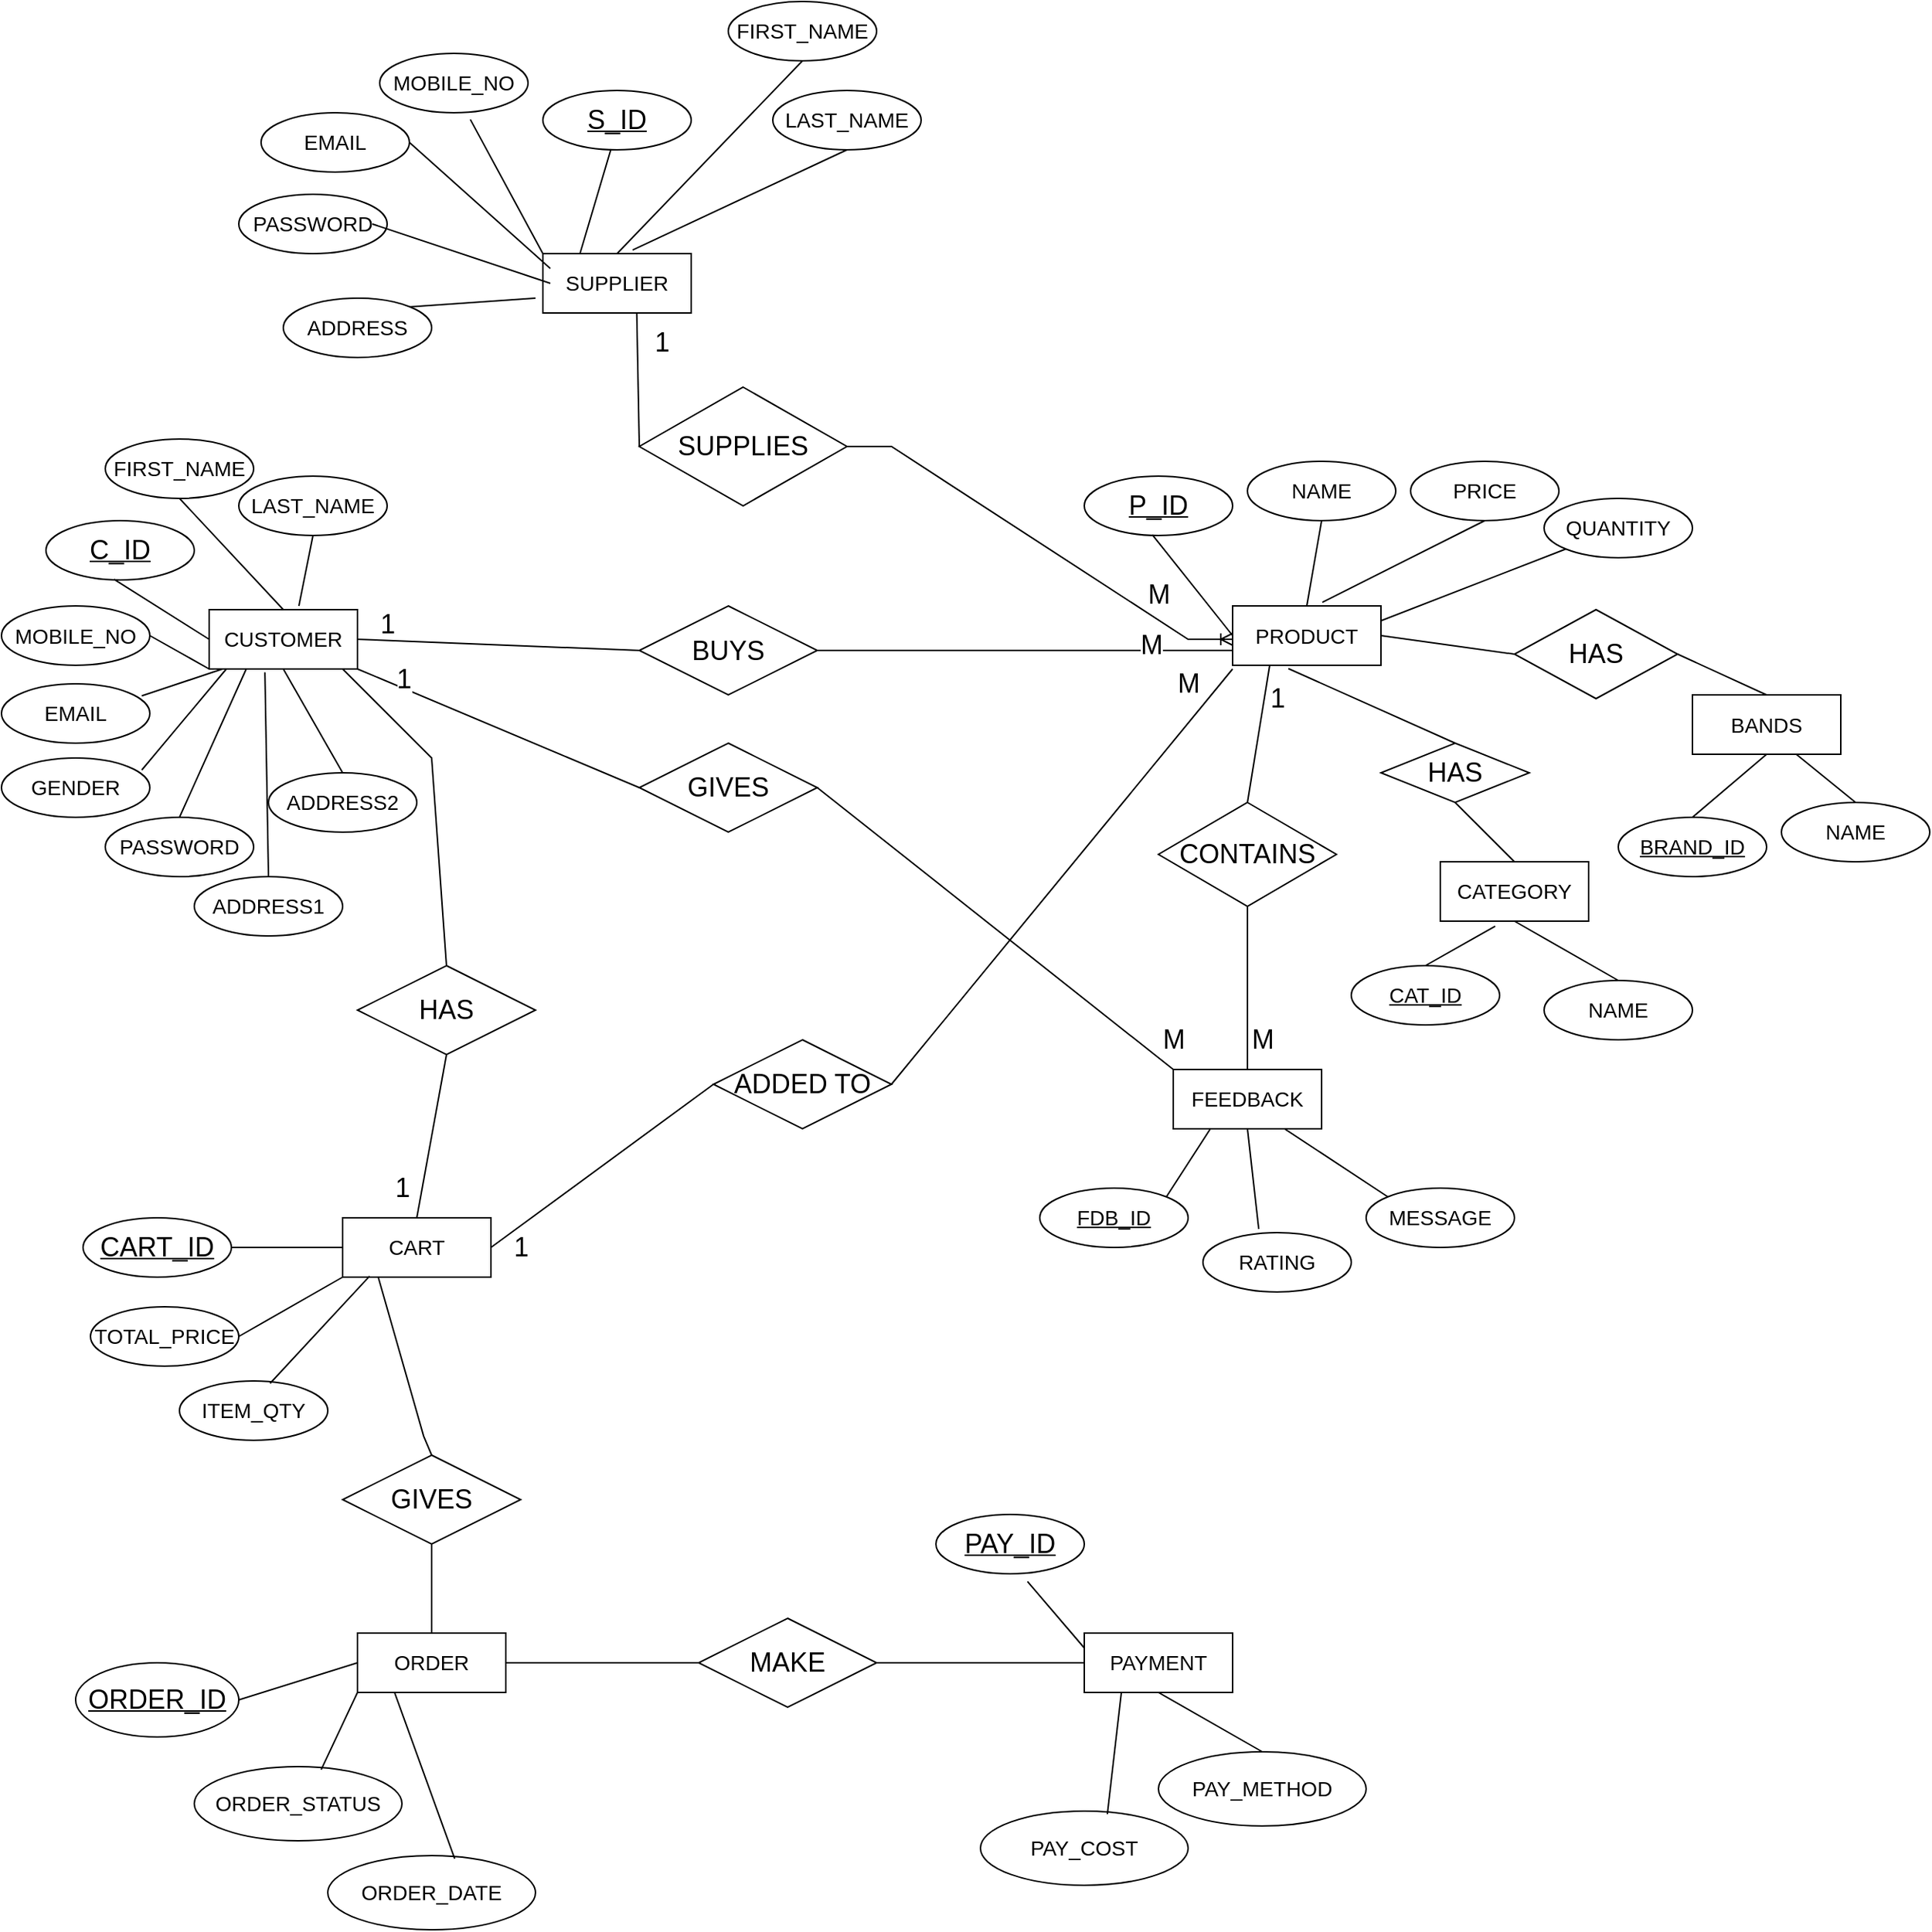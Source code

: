 <mxfile version="20.0.4" type="device"><diagram id="R2lEEEUBdFMjLlhIrx00" name="Page-1"><mxGraphModel dx="2031" dy="2107" grid="1" gridSize="10" guides="1" tooltips="1" connect="1" arrows="1" fold="1" page="1" pageScale="1" pageWidth="850" pageHeight="1100" math="0" shadow="0" extFonts="Permanent Marker^https://fonts.googleapis.com/css?family=Permanent+Marker"><root><mxCell id="0"/><mxCell id="1" parent="0"/><mxCell id="BOrQvNDSP6cho4M0O4xN-7" value="CUSTOMER" style="whiteSpace=wrap;html=1;align=center;fontSize=14;" vertex="1" parent="1"><mxGeometry x="180" y="190" width="100" height="40" as="geometry"/></mxCell><mxCell id="BOrQvNDSP6cho4M0O4xN-10" value="FIRST_NAME" style="ellipse;whiteSpace=wrap;html=1;fontSize=14;" vertex="1" parent="1"><mxGeometry x="110" y="75" width="100" height="40" as="geometry"/></mxCell><mxCell id="BOrQvNDSP6cho4M0O4xN-16" value="&lt;font style=&quot;font-size: 18px;&quot;&gt;C_ID&lt;/font&gt;" style="ellipse;whiteSpace=wrap;html=1;align=center;fontStyle=4;fontSize=14;" vertex="1" parent="1"><mxGeometry x="70" y="130" width="100" height="40" as="geometry"/></mxCell><mxCell id="BOrQvNDSP6cho4M0O4xN-18" value="" style="endArrow=none;html=1;rounded=0;fontSize=18;entryX=0.5;entryY=1;entryDx=0;entryDy=0;exitX=0.5;exitY=0;exitDx=0;exitDy=0;" edge="1" parent="1" source="BOrQvNDSP6cho4M0O4xN-7" target="BOrQvNDSP6cho4M0O4xN-10"><mxGeometry width="50" height="50" relative="1" as="geometry"><mxPoint x="260" y="290" as="sourcePoint"/><mxPoint x="240" y="150" as="targetPoint"/></mxGeometry></mxCell><mxCell id="BOrQvNDSP6cho4M0O4xN-19" value="" style="endArrow=none;html=1;rounded=0;fontSize=18;entryX=0.459;entryY=0.988;entryDx=0;entryDy=0;exitX=0;exitY=0.5;exitDx=0;exitDy=0;entryPerimeter=0;" edge="1" parent="1" source="BOrQvNDSP6cho4M0O4xN-7" target="BOrQvNDSP6cho4M0O4xN-16"><mxGeometry width="50" height="50" relative="1" as="geometry"><mxPoint x="250" y="200" as="sourcePoint"/><mxPoint x="250" y="150" as="targetPoint"/></mxGeometry></mxCell><mxCell id="BOrQvNDSP6cho4M0O4xN-20" value="LAST_NAME" style="ellipse;whiteSpace=wrap;html=1;fontSize=14;" vertex="1" parent="1"><mxGeometry x="200" y="100" width="100" height="40" as="geometry"/></mxCell><mxCell id="BOrQvNDSP6cho4M0O4xN-21" value="" style="endArrow=none;html=1;rounded=0;fontSize=18;entryX=0.5;entryY=1;entryDx=0;entryDy=0;exitX=0.605;exitY=-0.062;exitDx=0;exitDy=0;exitPerimeter=0;" edge="1" parent="1" target="BOrQvNDSP6cho4M0O4xN-20" source="BOrQvNDSP6cho4M0O4xN-7"><mxGeometry width="50" height="50" relative="1" as="geometry"><mxPoint x="380" y="160" as="sourcePoint"/><mxPoint x="380" y="120" as="targetPoint"/></mxGeometry></mxCell><mxCell id="BOrQvNDSP6cho4M0O4xN-26" value="MOBILE_NO" style="ellipse;whiteSpace=wrap;html=1;fontSize=14;" vertex="1" parent="1"><mxGeometry x="40" y="187.5" width="100" height="40" as="geometry"/></mxCell><mxCell id="BOrQvNDSP6cho4M0O4xN-27" value="" style="endArrow=none;html=1;rounded=0;fontSize=18;exitX=0;exitY=1;exitDx=0;exitDy=0;entryX=1;entryY=0.5;entryDx=0;entryDy=0;" edge="1" parent="1" target="BOrQvNDSP6cho4M0O4xN-26" source="BOrQvNDSP6cho4M0O4xN-7"><mxGeometry width="50" height="50" relative="1" as="geometry"><mxPoint x="260.5" y="197.52" as="sourcePoint"/><mxPoint x="150" y="240" as="targetPoint"/></mxGeometry></mxCell><mxCell id="BOrQvNDSP6cho4M0O4xN-28" value="EMAIL" style="ellipse;whiteSpace=wrap;html=1;fontSize=14;" vertex="1" parent="1"><mxGeometry x="40" y="240" width="100" height="40" as="geometry"/></mxCell><mxCell id="BOrQvNDSP6cho4M0O4xN-29" value="PASSWORD" style="ellipse;whiteSpace=wrap;html=1;fontSize=14;" vertex="1" parent="1"><mxGeometry x="110" y="330" width="100" height="40" as="geometry"/></mxCell><mxCell id="BOrQvNDSP6cho4M0O4xN-33" value="" style="endArrow=none;html=1;rounded=0;fontSize=18;exitX=0.5;exitY=0;exitDx=0;exitDy=0;entryX=0.25;entryY=1;entryDx=0;entryDy=0;" edge="1" parent="1" source="BOrQvNDSP6cho4M0O4xN-29" target="BOrQvNDSP6cho4M0O4xN-7"><mxGeometry width="50" height="50" relative="1" as="geometry"><mxPoint x="470" y="360" as="sourcePoint"/><mxPoint x="520" y="310" as="targetPoint"/></mxGeometry></mxCell><mxCell id="BOrQvNDSP6cho4M0O4xN-34" value="" style="endArrow=none;html=1;rounded=0;fontSize=18;exitX=0.946;exitY=0.203;exitDx=0;exitDy=0;exitPerimeter=0;" edge="1" parent="1" source="BOrQvNDSP6cho4M0O4xN-28"><mxGeometry width="50" height="50" relative="1" as="geometry"><mxPoint x="180" y="340" as="sourcePoint"/><mxPoint x="189" y="230" as="targetPoint"/></mxGeometry></mxCell><mxCell id="BOrQvNDSP6cho4M0O4xN-35" value="ADDRESS1" style="ellipse;whiteSpace=wrap;html=1;fontSize=14;" vertex="1" parent="1"><mxGeometry x="170" y="370" width="100" height="40" as="geometry"/></mxCell><mxCell id="BOrQvNDSP6cho4M0O4xN-36" value="" style="endArrow=none;html=1;rounded=0;fontSize=18;exitX=0.5;exitY=0;exitDx=0;exitDy=0;entryX=0.376;entryY=1.056;entryDx=0;entryDy=0;entryPerimeter=0;" edge="1" parent="1" source="BOrQvNDSP6cho4M0O4xN-35" target="BOrQvNDSP6cho4M0O4xN-7"><mxGeometry width="50" height="50" relative="1" as="geometry"><mxPoint x="480" y="370" as="sourcePoint"/><mxPoint x="215" y="240" as="targetPoint"/></mxGeometry></mxCell><mxCell id="BOrQvNDSP6cho4M0O4xN-37" value="ADDRESS2" style="ellipse;whiteSpace=wrap;html=1;fontSize=14;" vertex="1" parent="1"><mxGeometry x="220" y="300" width="100" height="40" as="geometry"/></mxCell><mxCell id="BOrQvNDSP6cho4M0O4xN-38" value="" style="endArrow=none;html=1;rounded=0;fontSize=18;exitX=0.5;exitY=0;exitDx=0;exitDy=0;entryX=0.5;entryY=1;entryDx=0;entryDy=0;" edge="1" parent="1" source="BOrQvNDSP6cho4M0O4xN-37" target="BOrQvNDSP6cho4M0O4xN-7"><mxGeometry width="50" height="50" relative="1" as="geometry"><mxPoint x="830" y="310" as="sourcePoint"/><mxPoint x="565" y="180" as="targetPoint"/></mxGeometry></mxCell><mxCell id="BOrQvNDSP6cho4M0O4xN-39" value="PRODUCT" style="whiteSpace=wrap;html=1;align=center;fontSize=14;" vertex="1" parent="1"><mxGeometry x="870" y="187.5" width="100" height="40" as="geometry"/></mxCell><mxCell id="BOrQvNDSP6cho4M0O4xN-40" value="NAME" style="ellipse;whiteSpace=wrap;html=1;fontSize=14;" vertex="1" parent="1"><mxGeometry x="880" y="90" width="100" height="40" as="geometry"/></mxCell><mxCell id="BOrQvNDSP6cho4M0O4xN-41" value="&lt;span style=&quot;font-size: 18px;&quot;&gt;P_ID&lt;/span&gt;" style="ellipse;whiteSpace=wrap;html=1;align=center;fontStyle=4;fontSize=14;" vertex="1" parent="1"><mxGeometry x="770" y="100" width="100" height="40" as="geometry"/></mxCell><mxCell id="BOrQvNDSP6cho4M0O4xN-42" value="" style="endArrow=none;html=1;rounded=0;fontSize=18;entryX=0.5;entryY=1;entryDx=0;entryDy=0;exitX=0.5;exitY=0;exitDx=0;exitDy=0;" edge="1" parent="1" source="BOrQvNDSP6cho4M0O4xN-39" target="BOrQvNDSP6cho4M0O4xN-40"><mxGeometry width="50" height="50" relative="1" as="geometry"><mxPoint x="680" y="287.5" as="sourcePoint"/><mxPoint x="660" y="147.5" as="targetPoint"/></mxGeometry></mxCell><mxCell id="BOrQvNDSP6cho4M0O4xN-43" value="" style="endArrow=none;html=1;rounded=0;fontSize=18;entryX=0.459;entryY=0.988;entryDx=0;entryDy=0;exitX=0;exitY=0.5;exitDx=0;exitDy=0;entryPerimeter=0;" edge="1" parent="1" source="BOrQvNDSP6cho4M0O4xN-39" target="BOrQvNDSP6cho4M0O4xN-41"><mxGeometry width="50" height="50" relative="1" as="geometry"><mxPoint x="670" y="197.5" as="sourcePoint"/><mxPoint x="670" y="147.5" as="targetPoint"/></mxGeometry></mxCell><mxCell id="BOrQvNDSP6cho4M0O4xN-44" value="PRICE" style="ellipse;whiteSpace=wrap;html=1;fontSize=14;" vertex="1" parent="1"><mxGeometry x="990" y="90" width="100" height="40" as="geometry"/></mxCell><mxCell id="BOrQvNDSP6cho4M0O4xN-45" value="" style="endArrow=none;html=1;rounded=0;fontSize=18;entryX=0.5;entryY=1;entryDx=0;entryDy=0;exitX=0.605;exitY=-0.062;exitDx=0;exitDy=0;exitPerimeter=0;" edge="1" parent="1" source="BOrQvNDSP6cho4M0O4xN-39" target="BOrQvNDSP6cho4M0O4xN-44"><mxGeometry width="50" height="50" relative="1" as="geometry"><mxPoint x="800" y="157.5" as="sourcePoint"/><mxPoint x="800" y="117.5" as="targetPoint"/></mxGeometry></mxCell><mxCell id="BOrQvNDSP6cho4M0O4xN-53" value="" style="endArrow=none;html=1;rounded=0;fontSize=18;entryX=0.376;entryY=1.056;entryDx=0;entryDy=0;entryPerimeter=0;exitX=0.5;exitY=0;exitDx=0;exitDy=0;" edge="1" parent="1" source="BOrQvNDSP6cho4M0O4xN-56" target="BOrQvNDSP6cho4M0O4xN-39"><mxGeometry width="50" height="50" relative="1" as="geometry"><mxPoint x="640" y="310" as="sourcePoint"/><mxPoint x="635" y="237.5" as="targetPoint"/></mxGeometry></mxCell><mxCell id="BOrQvNDSP6cho4M0O4xN-56" value="HAS" style="shape=rhombus;perimeter=rhombusPerimeter;whiteSpace=wrap;html=1;align=center;fontSize=18;" vertex="1" parent="1"><mxGeometry x="970" y="280" width="100" height="40" as="geometry"/></mxCell><mxCell id="BOrQvNDSP6cho4M0O4xN-62" value="CATEGORY" style="whiteSpace=wrap;html=1;align=center;fontSize=14;" vertex="1" parent="1"><mxGeometry x="1010" y="360" width="100" height="40" as="geometry"/></mxCell><mxCell id="BOrQvNDSP6cho4M0O4xN-63" value="" style="endArrow=none;html=1;rounded=0;fontSize=18;entryX=0.5;entryY=1;entryDx=0;entryDy=0;exitX=0.5;exitY=0;exitDx=0;exitDy=0;" edge="1" parent="1" source="BOrQvNDSP6cho4M0O4xN-62" target="BOrQvNDSP6cho4M0O4xN-56"><mxGeometry width="50" height="50" relative="1" as="geometry"><mxPoint x="650" y="320" as="sourcePoint"/><mxPoint x="647.6" y="239.74" as="targetPoint"/></mxGeometry></mxCell><mxCell id="BOrQvNDSP6cho4M0O4xN-65" value="&lt;u&gt;CAT_ID&lt;/u&gt;" style="ellipse;whiteSpace=wrap;html=1;fontSize=14;" vertex="1" parent="1"><mxGeometry x="950" y="430" width="100" height="40" as="geometry"/></mxCell><mxCell id="BOrQvNDSP6cho4M0O4xN-66" value="" style="endArrow=none;html=1;rounded=0;fontSize=18;entryX=0.5;entryY=1;entryDx=0;entryDy=0;exitX=0.5;exitY=0;exitDx=0;exitDy=0;" edge="1" parent="1" source="BOrQvNDSP6cho4M0O4xN-78" target="BOrQvNDSP6cho4M0O4xN-62"><mxGeometry width="50" height="50" relative="1" as="geometry"><mxPoint x="720" y="500" as="sourcePoint"/><mxPoint x="520" y="200" as="targetPoint"/></mxGeometry></mxCell><mxCell id="BOrQvNDSP6cho4M0O4xN-67" value="" style="endArrow=none;html=1;rounded=0;fontSize=18;entryX=0.37;entryY=1.085;entryDx=0;entryDy=0;exitX=0.5;exitY=0;exitDx=0;exitDy=0;entryPerimeter=0;" edge="1" parent="1" source="BOrQvNDSP6cho4M0O4xN-65" target="BOrQvNDSP6cho4M0O4xN-62"><mxGeometry width="50" height="50" relative="1" as="geometry"><mxPoint x="730" y="510" as="sourcePoint"/><mxPoint x="650" y="460" as="targetPoint"/></mxGeometry></mxCell><mxCell id="BOrQvNDSP6cho4M0O4xN-68" value="BANDS" style="whiteSpace=wrap;html=1;align=center;fontSize=14;" vertex="1" parent="1"><mxGeometry x="1180" y="247.5" width="100" height="40" as="geometry"/></mxCell><mxCell id="BOrQvNDSP6cho4M0O4xN-70" value="&lt;u&gt;BRAND_ID&lt;/u&gt;" style="ellipse;whiteSpace=wrap;html=1;fontSize=14;" vertex="1" parent="1"><mxGeometry x="1130" y="330" width="100" height="40" as="geometry"/></mxCell><mxCell id="BOrQvNDSP6cho4M0O4xN-72" value="" style="endArrow=none;html=1;rounded=0;fontSize=18;exitX=0.5;exitY=0;exitDx=0;exitDy=0;entryX=0.5;entryY=1;entryDx=0;entryDy=0;" edge="1" parent="1" source="BOrQvNDSP6cho4M0O4xN-70" target="BOrQvNDSP6cho4M0O4xN-68"><mxGeometry width="50" height="50" relative="1" as="geometry"><mxPoint x="470" y="560" as="sourcePoint"/><mxPoint x="810" y="360" as="targetPoint"/></mxGeometry></mxCell><mxCell id="BOrQvNDSP6cho4M0O4xN-73" value="" style="endArrow=none;html=1;rounded=0;fontSize=18;entryX=1;entryY=0.5;entryDx=0;entryDy=0;exitX=0;exitY=0.5;exitDx=0;exitDy=0;" edge="1" parent="1" source="BOrQvNDSP6cho4M0O4xN-74" target="BOrQvNDSP6cho4M0O4xN-39"><mxGeometry width="50" height="50" relative="1" as="geometry"><mxPoint x="780" y="222.5" as="sourcePoint"/><mxPoint x="805.0" y="230" as="targetPoint"/></mxGeometry></mxCell><mxCell id="BOrQvNDSP6cho4M0O4xN-74" value="HAS" style="shape=rhombus;perimeter=rhombusPerimeter;whiteSpace=wrap;html=1;align=center;fontSize=18;" vertex="1" parent="1"><mxGeometry x="1060" y="190" width="110" height="60" as="geometry"/></mxCell><mxCell id="BOrQvNDSP6cho4M0O4xN-75" value="" style="endArrow=none;html=1;rounded=0;fontSize=18;entryX=1;entryY=0.5;entryDx=0;entryDy=0;exitX=0.5;exitY=0;exitDx=0;exitDy=0;" edge="1" parent="1" source="BOrQvNDSP6cho4M0O4xN-68" target="BOrQvNDSP6cho4M0O4xN-74"><mxGeometry width="50" height="50" relative="1" as="geometry"><mxPoint x="650" y="420" as="sourcePoint"/><mxPoint x="650" y="370" as="targetPoint"/></mxGeometry></mxCell><mxCell id="BOrQvNDSP6cho4M0O4xN-76" value="" style="endArrow=none;html=1;rounded=0;fontSize=18;entryX=0.7;entryY=1;entryDx=0;entryDy=0;entryPerimeter=0;exitX=0.5;exitY=0;exitDx=0;exitDy=0;" edge="1" parent="1" source="BOrQvNDSP6cho4M0O4xN-77" target="BOrQvNDSP6cho4M0O4xN-68"><mxGeometry width="50" height="50" relative="1" as="geometry"><mxPoint x="880" y="390" as="sourcePoint"/><mxPoint x="830.0" y="360" as="targetPoint"/></mxGeometry></mxCell><mxCell id="BOrQvNDSP6cho4M0O4xN-77" value="NAME" style="ellipse;whiteSpace=wrap;html=1;fontSize=14;" vertex="1" parent="1"><mxGeometry x="1240" y="320" width="100" height="40" as="geometry"/></mxCell><mxCell id="BOrQvNDSP6cho4M0O4xN-78" value="NAME" style="ellipse;whiteSpace=wrap;html=1;fontSize=14;" vertex="1" parent="1"><mxGeometry x="1080" y="440" width="100" height="40" as="geometry"/></mxCell><mxCell id="BOrQvNDSP6cho4M0O4xN-79" value="" style="endArrow=none;html=1;rounded=0;fontSize=18;entryX=1;entryY=0.5;entryDx=0;entryDy=0;exitX=0;exitY=0.5;exitDx=0;exitDy=0;" edge="1" parent="1" source="BOrQvNDSP6cho4M0O4xN-80" target="BOrQvNDSP6cho4M0O4xN-7"><mxGeometry width="50" height="50" relative="1" as="geometry"><mxPoint x="965" y="25" as="sourcePoint"/><mxPoint x="860" y="30" as="targetPoint"/></mxGeometry></mxCell><mxCell id="BOrQvNDSP6cho4M0O4xN-80" value="BUYS" style="shape=rhombus;perimeter=rhombusPerimeter;whiteSpace=wrap;html=1;align=center;fontSize=18;" vertex="1" parent="1"><mxGeometry x="470" y="187.5" width="120" height="60" as="geometry"/></mxCell><mxCell id="BOrQvNDSP6cho4M0O4xN-81" value="" style="endArrow=none;html=1;rounded=0;fontSize=18;entryX=1;entryY=0.5;entryDx=0;entryDy=0;exitX=0;exitY=0.75;exitDx=0;exitDy=0;" edge="1" parent="1" target="BOrQvNDSP6cho4M0O4xN-80" source="BOrQvNDSP6cho4M0O4xN-39"><mxGeometry width="50" height="50" relative="1" as="geometry"><mxPoint x="620" y="220" as="sourcePoint"/><mxPoint x="835" y="172.5" as="targetPoint"/></mxGeometry></mxCell><mxCell id="BOrQvNDSP6cho4M0O4xN-189" value="M" style="edgeLabel;html=1;align=center;verticalAlign=middle;resizable=0;points=[];fontSize=18;" vertex="1" connectable="0" parent="BOrQvNDSP6cho4M0O4xN-81"><mxGeometry x="-0.605" y="-4" relative="1" as="geometry"><mxPoint as="offset"/></mxGeometry></mxCell><mxCell id="BOrQvNDSP6cho4M0O4xN-83" value="" style="endArrow=none;html=1;rounded=0;fontSize=18;entryX=0.25;entryY=1;entryDx=0;entryDy=0;exitX=0.5;exitY=0;exitDx=0;exitDy=0;" edge="1" parent="1" source="BOrQvNDSP6cho4M0O4xN-84" target="BOrQvNDSP6cho4M0O4xN-39"><mxGeometry width="50" height="50" relative="1" as="geometry"><mxPoint x="582.4" y="302.5" as="sourcePoint"/><mxPoint x="850.0" y="222.24" as="targetPoint"/></mxGeometry></mxCell><mxCell id="BOrQvNDSP6cho4M0O4xN-84" value="CONTAINS" style="shape=rhombus;perimeter=rhombusPerimeter;whiteSpace=wrap;html=1;align=center;fontSize=18;" vertex="1" parent="1"><mxGeometry x="820" y="320" width="120" height="70" as="geometry"/></mxCell><mxCell id="BOrQvNDSP6cho4M0O4xN-85" value="FEEDBACK" style="whiteSpace=wrap;html=1;align=center;fontSize=14;" vertex="1" parent="1"><mxGeometry x="830" y="500" width="100" height="40" as="geometry"/></mxCell><mxCell id="BOrQvNDSP6cho4M0O4xN-86" value="&lt;u&gt;FDB_ID&lt;/u&gt;" style="ellipse;whiteSpace=wrap;html=1;fontSize=14;" vertex="1" parent="1"><mxGeometry x="740" y="580" width="100" height="40" as="geometry"/></mxCell><mxCell id="BOrQvNDSP6cho4M0O4xN-87" value="RATING" style="ellipse;whiteSpace=wrap;html=1;fontSize=14;" vertex="1" parent="1"><mxGeometry x="850" y="610" width="100" height="40" as="geometry"/></mxCell><mxCell id="BOrQvNDSP6cho4M0O4xN-88" value="MESSAGE" style="ellipse;whiteSpace=wrap;html=1;fontSize=14;" vertex="1" parent="1"><mxGeometry x="960" y="580" width="100" height="40" as="geometry"/></mxCell><mxCell id="BOrQvNDSP6cho4M0O4xN-89" value="" style="endArrow=none;html=1;rounded=0;fontSize=18;entryX=0.5;entryY=1;entryDx=0;entryDy=0;exitX=0.5;exitY=0;exitDx=0;exitDy=0;" edge="1" parent="1" source="BOrQvNDSP6cho4M0O4xN-85" target="BOrQvNDSP6cho4M0O4xN-84"><mxGeometry width="50" height="50" relative="1" as="geometry"><mxPoint x="470" y="360" as="sourcePoint"/><mxPoint x="520" y="310" as="targetPoint"/></mxGeometry></mxCell><mxCell id="BOrQvNDSP6cho4M0O4xN-90" value="" style="endArrow=none;html=1;rounded=0;fontSize=18;entryX=0.5;entryY=1;entryDx=0;entryDy=0;exitX=0.376;exitY=-0.062;exitDx=0;exitDy=0;exitPerimeter=0;" edge="1" parent="1" source="BOrQvNDSP6cho4M0O4xN-87" target="BOrQvNDSP6cho4M0O4xN-85"><mxGeometry width="50" height="50" relative="1" as="geometry"><mxPoint x="600.0" y="542.5" as="sourcePoint"/><mxPoint x="600.0" y="470" as="targetPoint"/></mxGeometry></mxCell><mxCell id="BOrQvNDSP6cho4M0O4xN-91" value="" style="endArrow=none;html=1;rounded=0;fontSize=18;entryX=0.75;entryY=1;entryDx=0;entryDy=0;exitX=0;exitY=0;exitDx=0;exitDy=0;" edge="1" parent="1" source="BOrQvNDSP6cho4M0O4xN-88" target="BOrQvNDSP6cho4M0O4xN-85"><mxGeometry width="50" height="50" relative="1" as="geometry"><mxPoint x="500.0" y="602.5" as="sourcePoint"/><mxPoint x="500.0" y="530" as="targetPoint"/></mxGeometry></mxCell><mxCell id="BOrQvNDSP6cho4M0O4xN-92" value="" style="endArrow=none;html=1;rounded=0;fontSize=18;entryX=0.25;entryY=1;entryDx=0;entryDy=0;exitX=1;exitY=0;exitDx=0;exitDy=0;" edge="1" parent="1" source="BOrQvNDSP6cho4M0O4xN-86" target="BOrQvNDSP6cho4M0O4xN-85"><mxGeometry width="50" height="50" relative="1" as="geometry"><mxPoint x="620.0" y="592.5" as="sourcePoint"/><mxPoint x="620.0" y="520" as="targetPoint"/></mxGeometry></mxCell><mxCell id="BOrQvNDSP6cho4M0O4xN-93" value="" style="endArrow=none;html=1;rounded=0;fontSize=18;entryX=1;entryY=1;entryDx=0;entryDy=0;exitX=0;exitY=0.5;exitDx=0;exitDy=0;" edge="1" parent="1" source="BOrQvNDSP6cho4M0O4xN-94" target="BOrQvNDSP6cho4M0O4xN-7"><mxGeometry width="50" height="50" relative="1" as="geometry"><mxPoint x="975" y="35" as="sourcePoint"/><mxPoint x="290" y="220" as="targetPoint"/></mxGeometry></mxCell><mxCell id="BOrQvNDSP6cho4M0O4xN-190" value="1" style="edgeLabel;html=1;align=center;verticalAlign=middle;resizable=0;points=[];fontSize=18;" vertex="1" connectable="0" parent="BOrQvNDSP6cho4M0O4xN-93"><mxGeometry x="0.703" y="-6" relative="1" as="geometry"><mxPoint as="offset"/></mxGeometry></mxCell><mxCell id="BOrQvNDSP6cho4M0O4xN-94" value="GIVES" style="shape=rhombus;perimeter=rhombusPerimeter;whiteSpace=wrap;html=1;align=center;fontSize=18;" vertex="1" parent="1"><mxGeometry x="470" y="280" width="120" height="60" as="geometry"/></mxCell><mxCell id="BOrQvNDSP6cho4M0O4xN-95" value="" style="endArrow=none;html=1;rounded=0;fontSize=18;entryX=1;entryY=0.5;entryDx=0;entryDy=0;exitX=0;exitY=0;exitDx=0;exitDy=0;" edge="1" parent="1" target="BOrQvNDSP6cho4M0O4xN-94" source="BOrQvNDSP6cho4M0O4xN-85"><mxGeometry width="50" height="50" relative="1" as="geometry"><mxPoint x="880.0" y="227.5" as="sourcePoint"/><mxPoint x="845" y="182.5" as="targetPoint"/></mxGeometry></mxCell><mxCell id="BOrQvNDSP6cho4M0O4xN-96" style="edgeStyle=none;rounded=0;orthogonalLoop=1;jettySize=auto;html=1;entryX=1;entryY=1;entryDx=0;entryDy=0;fontSize=18;" edge="1" parent="1" source="BOrQvNDSP6cho4M0O4xN-7" target="BOrQvNDSP6cho4M0O4xN-7"><mxGeometry relative="1" as="geometry"/></mxCell><mxCell id="BOrQvNDSP6cho4M0O4xN-98" value="GENDER" style="ellipse;whiteSpace=wrap;html=1;fontSize=14;" vertex="1" parent="1"><mxGeometry x="40" y="290" width="100" height="40" as="geometry"/></mxCell><mxCell id="BOrQvNDSP6cho4M0O4xN-99" value="" style="endArrow=none;html=1;rounded=0;fontSize=18;exitX=0.946;exitY=0.203;exitDx=0;exitDy=0;exitPerimeter=0;entryX=0.117;entryY=0.997;entryDx=0;entryDy=0;entryPerimeter=0;" edge="1" parent="1" source="BOrQvNDSP6cho4M0O4xN-98" target="BOrQvNDSP6cho4M0O4xN-7"><mxGeometry width="50" height="50" relative="1" as="geometry"><mxPoint x="180" y="385" as="sourcePoint"/><mxPoint x="189" y="275" as="targetPoint"/></mxGeometry></mxCell><mxCell id="BOrQvNDSP6cho4M0O4xN-100" value="CART" style="whiteSpace=wrap;html=1;align=center;fontSize=14;" vertex="1" parent="1"><mxGeometry x="270" y="600" width="100" height="40" as="geometry"/></mxCell><mxCell id="BOrQvNDSP6cho4M0O4xN-102" value="&lt;span style=&quot;font-size: 18px;&quot;&gt;CART_ID&lt;/span&gt;" style="ellipse;whiteSpace=wrap;html=1;align=center;fontStyle=4;fontSize=14;" vertex="1" parent="1"><mxGeometry x="95" y="600" width="100" height="40" as="geometry"/></mxCell><mxCell id="BOrQvNDSP6cho4M0O4xN-104" value="" style="endArrow=none;html=1;rounded=0;fontSize=18;entryX=1;entryY=0.5;entryDx=0;entryDy=0;exitX=0;exitY=0.5;exitDx=0;exitDy=0;" edge="1" parent="1" source="BOrQvNDSP6cho4M0O4xN-100" target="BOrQvNDSP6cho4M0O4xN-102"><mxGeometry width="50" height="50" relative="1" as="geometry"><mxPoint x="260" y="595" as="sourcePoint"/><mxPoint x="260" y="545" as="targetPoint"/></mxGeometry></mxCell><mxCell id="BOrQvNDSP6cho4M0O4xN-107" value="TOTAL_PRICE" style="ellipse;whiteSpace=wrap;html=1;fontSize=14;" vertex="1" parent="1"><mxGeometry x="100" y="660" width="100" height="40" as="geometry"/></mxCell><mxCell id="BOrQvNDSP6cho4M0O4xN-108" value="" style="endArrow=none;html=1;rounded=0;fontSize=18;exitX=0;exitY=1;exitDx=0;exitDy=0;entryX=1;entryY=0.5;entryDx=0;entryDy=0;" edge="1" parent="1" source="BOrQvNDSP6cho4M0O4xN-100" target="BOrQvNDSP6cho4M0O4xN-107"><mxGeometry width="50" height="50" relative="1" as="geometry"><mxPoint x="270.5" y="592.52" as="sourcePoint"/><mxPoint x="160" y="635" as="targetPoint"/></mxGeometry></mxCell><mxCell id="BOrQvNDSP6cho4M0O4xN-117" style="edgeStyle=none;rounded=0;orthogonalLoop=1;jettySize=auto;html=1;entryX=1;entryY=1;entryDx=0;entryDy=0;fontSize=18;" edge="1" parent="1" source="BOrQvNDSP6cho4M0O4xN-100" target="BOrQvNDSP6cho4M0O4xN-100"><mxGeometry relative="1" as="geometry"/></mxCell><mxCell id="BOrQvNDSP6cho4M0O4xN-120" value="" style="endArrow=none;html=1;rounded=0;fontSize=18;entryX=1;entryY=0.5;entryDx=0;entryDy=0;exitX=0;exitY=0.5;exitDx=0;exitDy=0;" edge="1" parent="1" source="BOrQvNDSP6cho4M0O4xN-121" target="BOrQvNDSP6cho4M0O4xN-100"><mxGeometry width="50" height="50" relative="1" as="geometry"><mxPoint x="975" y="387.5" as="sourcePoint"/><mxPoint x="290" y="572.5" as="targetPoint"/></mxGeometry></mxCell><mxCell id="BOrQvNDSP6cho4M0O4xN-121" value="ADDED TO" style="shape=rhombus;perimeter=rhombusPerimeter;whiteSpace=wrap;html=1;align=center;fontSize=18;" vertex="1" parent="1"><mxGeometry x="520" y="480" width="120" height="60" as="geometry"/></mxCell><mxCell id="BOrQvNDSP6cho4M0O4xN-122" value="" style="endArrow=none;html=1;rounded=0;fontSize=18;entryX=1;entryY=0.5;entryDx=0;entryDy=0;" edge="1" parent="1" target="BOrQvNDSP6cho4M0O4xN-121"><mxGeometry width="50" height="50" relative="1" as="geometry"><mxPoint x="870" y="230" as="sourcePoint"/><mxPoint x="845" y="535" as="targetPoint"/></mxGeometry></mxCell><mxCell id="BOrQvNDSP6cho4M0O4xN-123" value="" style="endArrow=none;html=1;rounded=0;fontSize=18;entryX=0.5;entryY=0;entryDx=0;entryDy=0;exitX=0.5;exitY=1;exitDx=0;exitDy=0;" edge="1" parent="1" source="BOrQvNDSP6cho4M0O4xN-124" target="BOrQvNDSP6cho4M0O4xN-100"><mxGeometry width="50" height="50" relative="1" as="geometry"><mxPoint x="985" y="397.5" as="sourcePoint"/><mxPoint x="380" y="630" as="targetPoint"/></mxGeometry></mxCell><mxCell id="BOrQvNDSP6cho4M0O4xN-124" value="HAS" style="shape=rhombus;perimeter=rhombusPerimeter;whiteSpace=wrap;html=1;align=center;fontSize=18;" vertex="1" parent="1"><mxGeometry x="280" y="430" width="120" height="60" as="geometry"/></mxCell><mxCell id="BOrQvNDSP6cho4M0O4xN-125" value="" style="endArrow=none;html=1;rounded=0;fontSize=18;entryX=0.5;entryY=0;entryDx=0;entryDy=0;" edge="1" parent="1" target="BOrQvNDSP6cho4M0O4xN-124"><mxGeometry width="50" height="50" relative="1" as="geometry"><mxPoint x="270" y="230" as="sourcePoint"/><mxPoint x="855" y="545" as="targetPoint"/><Array as="points"><mxPoint x="330" y="290"/></Array></mxGeometry></mxCell><mxCell id="BOrQvNDSP6cho4M0O4xN-126" value="ITEM_QTY" style="ellipse;whiteSpace=wrap;html=1;fontSize=14;" vertex="1" parent="1"><mxGeometry x="160" y="710" width="100" height="40" as="geometry"/></mxCell><mxCell id="BOrQvNDSP6cho4M0O4xN-127" value="" style="endArrow=none;html=1;rounded=0;fontSize=18;exitX=0.182;exitY=0.982;exitDx=0;exitDy=0;entryX=0.611;entryY=0.041;entryDx=0;entryDy=0;exitPerimeter=0;entryPerimeter=0;" edge="1" parent="1" target="BOrQvNDSP6cho4M0O4xN-126" source="BOrQvNDSP6cho4M0O4xN-100"><mxGeometry width="50" height="50" relative="1" as="geometry"><mxPoint x="280" y="650" as="sourcePoint"/><mxPoint x="170" y="645" as="targetPoint"/></mxGeometry></mxCell><mxCell id="BOrQvNDSP6cho4M0O4xN-128" value="QUANTITY" style="ellipse;whiteSpace=wrap;html=1;fontSize=14;" vertex="1" parent="1"><mxGeometry x="1080" y="115" width="100" height="40" as="geometry"/></mxCell><mxCell id="BOrQvNDSP6cho4M0O4xN-129" value="" style="endArrow=none;html=1;rounded=0;fontSize=18;entryX=0;entryY=1;entryDx=0;entryDy=0;exitX=1;exitY=0.25;exitDx=0;exitDy=0;" edge="1" parent="1" target="BOrQvNDSP6cho4M0O4xN-128" source="BOrQvNDSP6cho4M0O4xN-39"><mxGeometry width="50" height="50" relative="1" as="geometry"><mxPoint x="1020.5" y="210.02" as="sourcePoint"/><mxPoint x="890" y="142.5" as="targetPoint"/></mxGeometry></mxCell><mxCell id="BOrQvNDSP6cho4M0O4xN-130" value="" style="endArrow=none;html=1;rounded=0;fontSize=18;exitX=0.5;exitY=1;exitDx=0;exitDy=0;" edge="1" parent="1" source="BOrQvNDSP6cho4M0O4xN-131" target="BOrQvNDSP6cho4M0O4xN-133"><mxGeometry width="50" height="50" relative="1" as="geometry"><mxPoint x="1009.6" y="844.66" as="sourcePoint"/><mxPoint x="320" y="880" as="targetPoint"/></mxGeometry></mxCell><mxCell id="BOrQvNDSP6cho4M0O4xN-131" value="GIVES" style="shape=rhombus;perimeter=rhombusPerimeter;whiteSpace=wrap;html=1;align=center;fontSize=18;" vertex="1" parent="1"><mxGeometry x="270" y="760" width="120" height="60" as="geometry"/></mxCell><mxCell id="BOrQvNDSP6cho4M0O4xN-132" value="" style="endArrow=none;html=1;rounded=0;fontSize=18;entryX=0.5;entryY=0;entryDx=0;entryDy=0;exitX=0.394;exitY=1.071;exitDx=0;exitDy=0;exitPerimeter=0;" edge="1" parent="1" target="BOrQvNDSP6cho4M0O4xN-131"><mxGeometry width="50" height="50" relative="1" as="geometry"><mxPoint x="294.0" y="640.0" as="sourcePoint"/><mxPoint x="879.6" y="992.16" as="targetPoint"/><Array as="points"><mxPoint x="324.6" y="747.16"/></Array></mxGeometry></mxCell><mxCell id="BOrQvNDSP6cho4M0O4xN-133" value="ORDER" style="whiteSpace=wrap;html=1;align=center;fontSize=14;" vertex="1" parent="1"><mxGeometry x="280" y="880" width="100" height="40" as="geometry"/></mxCell><mxCell id="BOrQvNDSP6cho4M0O4xN-134" value="&lt;span style=&quot;font-size: 18px;&quot;&gt;ORDER_ID&lt;/span&gt;" style="ellipse;whiteSpace=wrap;html=1;align=center;fontStyle=4;fontSize=14;" vertex="1" parent="1"><mxGeometry x="90" y="900" width="110" height="50" as="geometry"/></mxCell><mxCell id="BOrQvNDSP6cho4M0O4xN-135" value="" style="endArrow=none;html=1;rounded=0;fontSize=18;entryX=1;entryY=0.5;entryDx=0;entryDy=0;exitX=0;exitY=0.5;exitDx=0;exitDy=0;" edge="1" parent="1" target="BOrQvNDSP6cho4M0O4xN-134" source="BOrQvNDSP6cho4M0O4xN-133"><mxGeometry width="50" height="50" relative="1" as="geometry"><mxPoint x="270" y="900" as="sourcePoint"/><mxPoint x="270" y="825" as="targetPoint"/></mxGeometry></mxCell><mxCell id="BOrQvNDSP6cho4M0O4xN-136" value="ORDER_STATUS" style="ellipse;whiteSpace=wrap;html=1;fontSize=14;" vertex="1" parent="1"><mxGeometry x="170" y="970" width="140" height="50" as="geometry"/></mxCell><mxCell id="BOrQvNDSP6cho4M0O4xN-137" value="" style="endArrow=none;html=1;rounded=0;fontSize=18;exitX=0;exitY=1;exitDx=0;exitDy=0;entryX=0.611;entryY=0.041;entryDx=0;entryDy=0;entryPerimeter=0;" edge="1" parent="1" target="BOrQvNDSP6cho4M0O4xN-136" source="BOrQvNDSP6cho4M0O4xN-133"><mxGeometry width="50" height="50" relative="1" as="geometry"><mxPoint x="268.2" y="930.0" as="sourcePoint"/><mxPoint x="150" y="935.72" as="targetPoint"/></mxGeometry></mxCell><mxCell id="BOrQvNDSP6cho4M0O4xN-138" value="ORDER_DATE" style="ellipse;whiteSpace=wrap;html=1;fontSize=14;" vertex="1" parent="1"><mxGeometry x="260" y="1030" width="140" height="50" as="geometry"/></mxCell><mxCell id="BOrQvNDSP6cho4M0O4xN-139" value="" style="endArrow=none;html=1;rounded=0;fontSize=18;exitX=0.25;exitY=1;exitDx=0;exitDy=0;entryX=0.611;entryY=0.041;entryDx=0;entryDy=0;entryPerimeter=0;" edge="1" parent="1" target="BOrQvNDSP6cho4M0O4xN-138" source="BOrQvNDSP6cho4M0O4xN-133"><mxGeometry width="50" height="50" relative="1" as="geometry"><mxPoint x="290" y="930" as="sourcePoint"/><mxPoint x="160" y="945.72" as="targetPoint"/></mxGeometry></mxCell><mxCell id="BOrQvNDSP6cho4M0O4xN-143" value="" style="endArrow=none;html=1;rounded=0;fontSize=18;entryX=1;entryY=0.5;entryDx=0;entryDy=0;exitX=0;exitY=0.5;exitDx=0;exitDy=0;" edge="1" parent="1" source="BOrQvNDSP6cho4M0O4xN-144" target="BOrQvNDSP6cho4M0O4xN-133"><mxGeometry width="50" height="50" relative="1" as="geometry"><mxPoint x="985" y="677.5" as="sourcePoint"/><mxPoint x="380" y="910" as="targetPoint"/></mxGeometry></mxCell><mxCell id="BOrQvNDSP6cho4M0O4xN-144" value="MAKE" style="shape=rhombus;perimeter=rhombusPerimeter;whiteSpace=wrap;html=1;align=center;fontSize=18;" vertex="1" parent="1"><mxGeometry x="510" y="870" width="120" height="60" as="geometry"/></mxCell><mxCell id="BOrQvNDSP6cho4M0O4xN-145" value="" style="endArrow=none;html=1;rounded=0;fontSize=18;entryX=1;entryY=0.5;entryDx=0;entryDy=0;" edge="1" parent="1" target="BOrQvNDSP6cho4M0O4xN-144"><mxGeometry width="50" height="50" relative="1" as="geometry"><mxPoint x="800" y="900" as="sourcePoint"/><mxPoint x="855" y="825" as="targetPoint"/></mxGeometry></mxCell><mxCell id="BOrQvNDSP6cho4M0O4xN-146" value="PAYMENT" style="whiteSpace=wrap;html=1;align=center;fontSize=14;" vertex="1" parent="1"><mxGeometry x="770" y="880" width="100" height="40" as="geometry"/></mxCell><mxCell id="BOrQvNDSP6cho4M0O4xN-147" value="&lt;span style=&quot;font-size: 18px;&quot;&gt;PAY_ID&lt;/span&gt;" style="ellipse;whiteSpace=wrap;html=1;align=center;fontStyle=4;fontSize=14;" vertex="1" parent="1"><mxGeometry x="670" y="800" width="100" height="40" as="geometry"/></mxCell><mxCell id="BOrQvNDSP6cho4M0O4xN-148" value="" style="endArrow=none;html=1;rounded=0;fontSize=18;entryX=0.617;entryY=1.129;entryDx=0;entryDy=0;exitX=0;exitY=0.25;exitDx=0;exitDy=0;entryPerimeter=0;" edge="1" parent="1" target="BOrQvNDSP6cho4M0O4xN-147" source="BOrQvNDSP6cho4M0O4xN-146"><mxGeometry width="50" height="50" relative="1" as="geometry"><mxPoint x="805" y="830" as="sourcePoint"/><mxPoint x="795" y="755" as="targetPoint"/></mxGeometry></mxCell><mxCell id="BOrQvNDSP6cho4M0O4xN-149" value="PAY_COST" style="ellipse;whiteSpace=wrap;html=1;fontSize=14;" vertex="1" parent="1"><mxGeometry x="700" y="1000" width="140" height="50" as="geometry"/></mxCell><mxCell id="BOrQvNDSP6cho4M0O4xN-150" value="" style="endArrow=none;html=1;rounded=0;fontSize=18;exitX=0.25;exitY=1;exitDx=0;exitDy=0;entryX=0.611;entryY=0.041;entryDx=0;entryDy=0;entryPerimeter=0;" edge="1" parent="1" target="BOrQvNDSP6cho4M0O4xN-149" source="BOrQvNDSP6cho4M0O4xN-146"><mxGeometry width="50" height="50" relative="1" as="geometry"><mxPoint x="315" y="930" as="sourcePoint"/><mxPoint x="170" y="955.72" as="targetPoint"/></mxGeometry></mxCell><mxCell id="BOrQvNDSP6cho4M0O4xN-151" value="PAY_METHOD" style="ellipse;whiteSpace=wrap;html=1;fontSize=14;" vertex="1" parent="1"><mxGeometry x="820" y="960" width="140" height="50" as="geometry"/></mxCell><mxCell id="BOrQvNDSP6cho4M0O4xN-152" value="" style="endArrow=none;html=1;rounded=0;fontSize=18;exitX=0.5;exitY=1;exitDx=0;exitDy=0;entryX=0.5;entryY=0;entryDx=0;entryDy=0;" edge="1" parent="1" target="BOrQvNDSP6cho4M0O4xN-151" source="BOrQvNDSP6cho4M0O4xN-146"><mxGeometry width="50" height="50" relative="1" as="geometry"><mxPoint x="945.0" y="900" as="sourcePoint"/><mxPoint x="320" y="935.72" as="targetPoint"/></mxGeometry></mxCell><mxCell id="BOrQvNDSP6cho4M0O4xN-154" value="SUPPLIER" style="whiteSpace=wrap;html=1;align=center;fontSize=14;" vertex="1" parent="1"><mxGeometry x="405" y="-50" width="100" height="40" as="geometry"/></mxCell><mxCell id="BOrQvNDSP6cho4M0O4xN-155" value="FIRST_NAME" style="ellipse;whiteSpace=wrap;html=1;fontSize=14;" vertex="1" parent="1"><mxGeometry x="530" y="-220" width="100" height="40" as="geometry"/></mxCell><mxCell id="BOrQvNDSP6cho4M0O4xN-156" value="&lt;font style=&quot;font-size: 18px;&quot;&gt;S_ID&lt;/font&gt;" style="ellipse;whiteSpace=wrap;html=1;align=center;fontStyle=4;fontSize=14;" vertex="1" parent="1"><mxGeometry x="405" y="-160" width="100" height="40" as="geometry"/></mxCell><mxCell id="BOrQvNDSP6cho4M0O4xN-157" value="" style="endArrow=none;html=1;rounded=0;fontSize=18;entryX=0.5;entryY=1;entryDx=0;entryDy=0;exitX=0.5;exitY=0;exitDx=0;exitDy=0;" edge="1" parent="1" source="BOrQvNDSP6cho4M0O4xN-154" target="BOrQvNDSP6cho4M0O4xN-155"><mxGeometry width="50" height="50" relative="1" as="geometry"><mxPoint x="330" y="-75" as="sourcePoint"/><mxPoint x="310" y="-215" as="targetPoint"/></mxGeometry></mxCell><mxCell id="BOrQvNDSP6cho4M0O4xN-158" value="" style="endArrow=none;html=1;rounded=0;fontSize=18;entryX=0.459;entryY=0.988;entryDx=0;entryDy=0;exitX=0.25;exitY=0;exitDx=0;exitDy=0;entryPerimeter=0;" edge="1" parent="1" source="BOrQvNDSP6cho4M0O4xN-154" target="BOrQvNDSP6cho4M0O4xN-156"><mxGeometry width="50" height="50" relative="1" as="geometry"><mxPoint x="320" y="-165" as="sourcePoint"/><mxPoint x="320" y="-215" as="targetPoint"/></mxGeometry></mxCell><mxCell id="BOrQvNDSP6cho4M0O4xN-159" value="LAST_NAME" style="ellipse;whiteSpace=wrap;html=1;fontSize=14;" vertex="1" parent="1"><mxGeometry x="560" y="-160" width="100" height="40" as="geometry"/></mxCell><mxCell id="BOrQvNDSP6cho4M0O4xN-160" value="" style="endArrow=none;html=1;rounded=0;fontSize=18;entryX=0.5;entryY=1;entryDx=0;entryDy=0;exitX=0.605;exitY=-0.062;exitDx=0;exitDy=0;exitPerimeter=0;" edge="1" parent="1" source="BOrQvNDSP6cho4M0O4xN-154" target="BOrQvNDSP6cho4M0O4xN-159"><mxGeometry width="50" height="50" relative="1" as="geometry"><mxPoint x="450" y="-205" as="sourcePoint"/><mxPoint x="450" y="-245" as="targetPoint"/></mxGeometry></mxCell><mxCell id="BOrQvNDSP6cho4M0O4xN-161" value="" style="endArrow=none;html=1;rounded=0;fontSize=18;exitX=0;exitY=0;exitDx=0;exitDy=0;entryX=0.611;entryY=1.114;entryDx=0;entryDy=0;entryPerimeter=0;" edge="1" parent="1" source="BOrQvNDSP6cho4M0O4xN-154" target="BOrQvNDSP6cho4M0O4xN-170"><mxGeometry width="50" height="50" relative="1" as="geometry"><mxPoint x="330.5" y="-167.48" as="sourcePoint"/><mxPoint x="210" y="-157.5" as="targetPoint"/></mxGeometry></mxCell><mxCell id="BOrQvNDSP6cho4M0O4xN-162" value="PASSWORD" style="ellipse;whiteSpace=wrap;html=1;fontSize=14;" vertex="1" parent="1"><mxGeometry x="200" y="-90" width="100" height="40" as="geometry"/></mxCell><mxCell id="BOrQvNDSP6cho4M0O4xN-163" value="" style="endArrow=none;html=1;rounded=0;fontSize=18;" edge="1" parent="1"><mxGeometry width="50" height="50" relative="1" as="geometry"><mxPoint x="290" y="-70" as="sourcePoint"/><mxPoint x="410" y="-30" as="targetPoint"/></mxGeometry></mxCell><mxCell id="BOrQvNDSP6cho4M0O4xN-165" value="ADDRESS" style="ellipse;whiteSpace=wrap;html=1;fontSize=14;" vertex="1" parent="1"><mxGeometry x="230" y="-20" width="100" height="40" as="geometry"/></mxCell><mxCell id="BOrQvNDSP6cho4M0O4xN-166" value="" style="endArrow=none;html=1;rounded=0;fontSize=18;exitX=1;exitY=0;exitDx=0;exitDy=0;" edge="1" parent="1" source="BOrQvNDSP6cho4M0O4xN-165"><mxGeometry width="50" height="50" relative="1" as="geometry"><mxPoint x="550" y="5" as="sourcePoint"/><mxPoint x="400" y="-20" as="targetPoint"/></mxGeometry></mxCell><mxCell id="BOrQvNDSP6cho4M0O4xN-168" style="edgeStyle=none;rounded=0;orthogonalLoop=1;jettySize=auto;html=1;entryX=1;entryY=1;entryDx=0;entryDy=0;fontSize=18;" edge="1" parent="1" source="BOrQvNDSP6cho4M0O4xN-154" target="BOrQvNDSP6cho4M0O4xN-154"><mxGeometry relative="1" as="geometry"/></mxCell><mxCell id="BOrQvNDSP6cho4M0O4xN-169" value="" style="endArrow=none;html=1;rounded=0;fontSize=18;exitX=1;exitY=0.5;exitDx=0;exitDy=0;" edge="1" parent="1" source="BOrQvNDSP6cho4M0O4xN-171"><mxGeometry width="50" height="50" relative="1" as="geometry"><mxPoint x="204.6" y="-66.88" as="sourcePoint"/><mxPoint x="410" y="-40" as="targetPoint"/></mxGeometry></mxCell><mxCell id="BOrQvNDSP6cho4M0O4xN-170" value="MOBILE_NO" style="ellipse;whiteSpace=wrap;html=1;fontSize=14;" vertex="1" parent="1"><mxGeometry x="295" y="-185" width="100" height="40" as="geometry"/></mxCell><mxCell id="BOrQvNDSP6cho4M0O4xN-171" value="EMAIL" style="ellipse;whiteSpace=wrap;html=1;fontSize=14;" vertex="1" parent="1"><mxGeometry x="215" y="-145" width="100" height="40" as="geometry"/></mxCell><mxCell id="BOrQvNDSP6cho4M0O4xN-177" value="SUPPLIES" style="shape=rhombus;perimeter=rhombusPerimeter;whiteSpace=wrap;html=1;align=center;fontSize=18;" vertex="1" parent="1"><mxGeometry x="470" y="40" width="140" height="80" as="geometry"/></mxCell><mxCell id="BOrQvNDSP6cho4M0O4xN-181" value="" style="edgeStyle=entityRelationEdgeStyle;fontSize=12;html=1;endArrow=ERoneToMany;rounded=0;exitX=1;exitY=0.5;exitDx=0;exitDy=0;" edge="1" parent="1" source="BOrQvNDSP6cho4M0O4xN-177"><mxGeometry width="100" height="100" relative="1" as="geometry"><mxPoint x="680" y="-85" as="sourcePoint"/><mxPoint x="870" y="210" as="targetPoint"/></mxGeometry></mxCell><mxCell id="BOrQvNDSP6cho4M0O4xN-183" value="" style="endArrow=none;html=1;rounded=0;fontSize=18;exitX=0.633;exitY=1.007;exitDx=0;exitDy=0;exitPerimeter=0;entryX=0;entryY=0.5;entryDx=0;entryDy=0;" edge="1" parent="1" source="BOrQvNDSP6cho4M0O4xN-154" target="BOrQvNDSP6cho4M0O4xN-177"><mxGeometry relative="1" as="geometry"><mxPoint x="450" y="-10" as="sourcePoint"/><mxPoint x="610" y="-10" as="targetPoint"/></mxGeometry></mxCell><mxCell id="BOrQvNDSP6cho4M0O4xN-185" value="1" style="text;html=1;align=center;verticalAlign=middle;resizable=0;points=[];autosize=1;strokeColor=none;fillColor=none;fontSize=18;" vertex="1" parent="1"><mxGeometry x="470" y="-10" width="30" height="40" as="geometry"/></mxCell><mxCell id="BOrQvNDSP6cho4M0O4xN-187" value="M" style="text;html=1;align=center;verticalAlign=middle;resizable=0;points=[];autosize=1;strokeColor=none;fillColor=none;fontSize=18;" vertex="1" parent="1"><mxGeometry x="800" y="160" width="40" height="40" as="geometry"/></mxCell><mxCell id="BOrQvNDSP6cho4M0O4xN-188" value="1" style="text;html=1;align=center;verticalAlign=middle;resizable=0;points=[];autosize=1;strokeColor=none;fillColor=none;fontSize=18;" vertex="1" parent="1"><mxGeometry x="285" y="180" width="30" height="40" as="geometry"/></mxCell><mxCell id="BOrQvNDSP6cho4M0O4xN-191" value="M" style="text;html=1;align=center;verticalAlign=middle;resizable=0;points=[];autosize=1;strokeColor=none;fillColor=none;fontSize=18;" vertex="1" parent="1"><mxGeometry x="810" y="460" width="40" height="40" as="geometry"/></mxCell><mxCell id="BOrQvNDSP6cho4M0O4xN-192" value="1" style="text;html=1;align=center;verticalAlign=middle;resizable=0;points=[];autosize=1;strokeColor=none;fillColor=none;fontSize=18;" vertex="1" parent="1"><mxGeometry x="885" y="230" width="30" height="40" as="geometry"/></mxCell><mxCell id="BOrQvNDSP6cho4M0O4xN-193" value="M" style="text;html=1;align=center;verticalAlign=middle;resizable=0;points=[];autosize=1;strokeColor=none;fillColor=none;fontSize=18;" vertex="1" parent="1"><mxGeometry x="870" y="460" width="40" height="40" as="geometry"/></mxCell><mxCell id="BOrQvNDSP6cho4M0O4xN-194" value="1" style="text;html=1;align=center;verticalAlign=middle;resizable=0;points=[];autosize=1;strokeColor=none;fillColor=none;fontSize=18;" vertex="1" parent="1"><mxGeometry x="295" y="560" width="30" height="40" as="geometry"/></mxCell><mxCell id="BOrQvNDSP6cho4M0O4xN-195" value="M" style="text;html=1;align=center;verticalAlign=middle;resizable=0;points=[];autosize=1;strokeColor=none;fillColor=none;fontSize=18;" vertex="1" parent="1"><mxGeometry x="820" y="220" width="40" height="40" as="geometry"/></mxCell><mxCell id="BOrQvNDSP6cho4M0O4xN-196" value="1" style="text;html=1;align=center;verticalAlign=middle;resizable=0;points=[];autosize=1;strokeColor=none;fillColor=none;fontSize=18;" vertex="1" parent="1"><mxGeometry x="375" y="600" width="30" height="40" as="geometry"/></mxCell></root></mxGraphModel></diagram></mxfile>